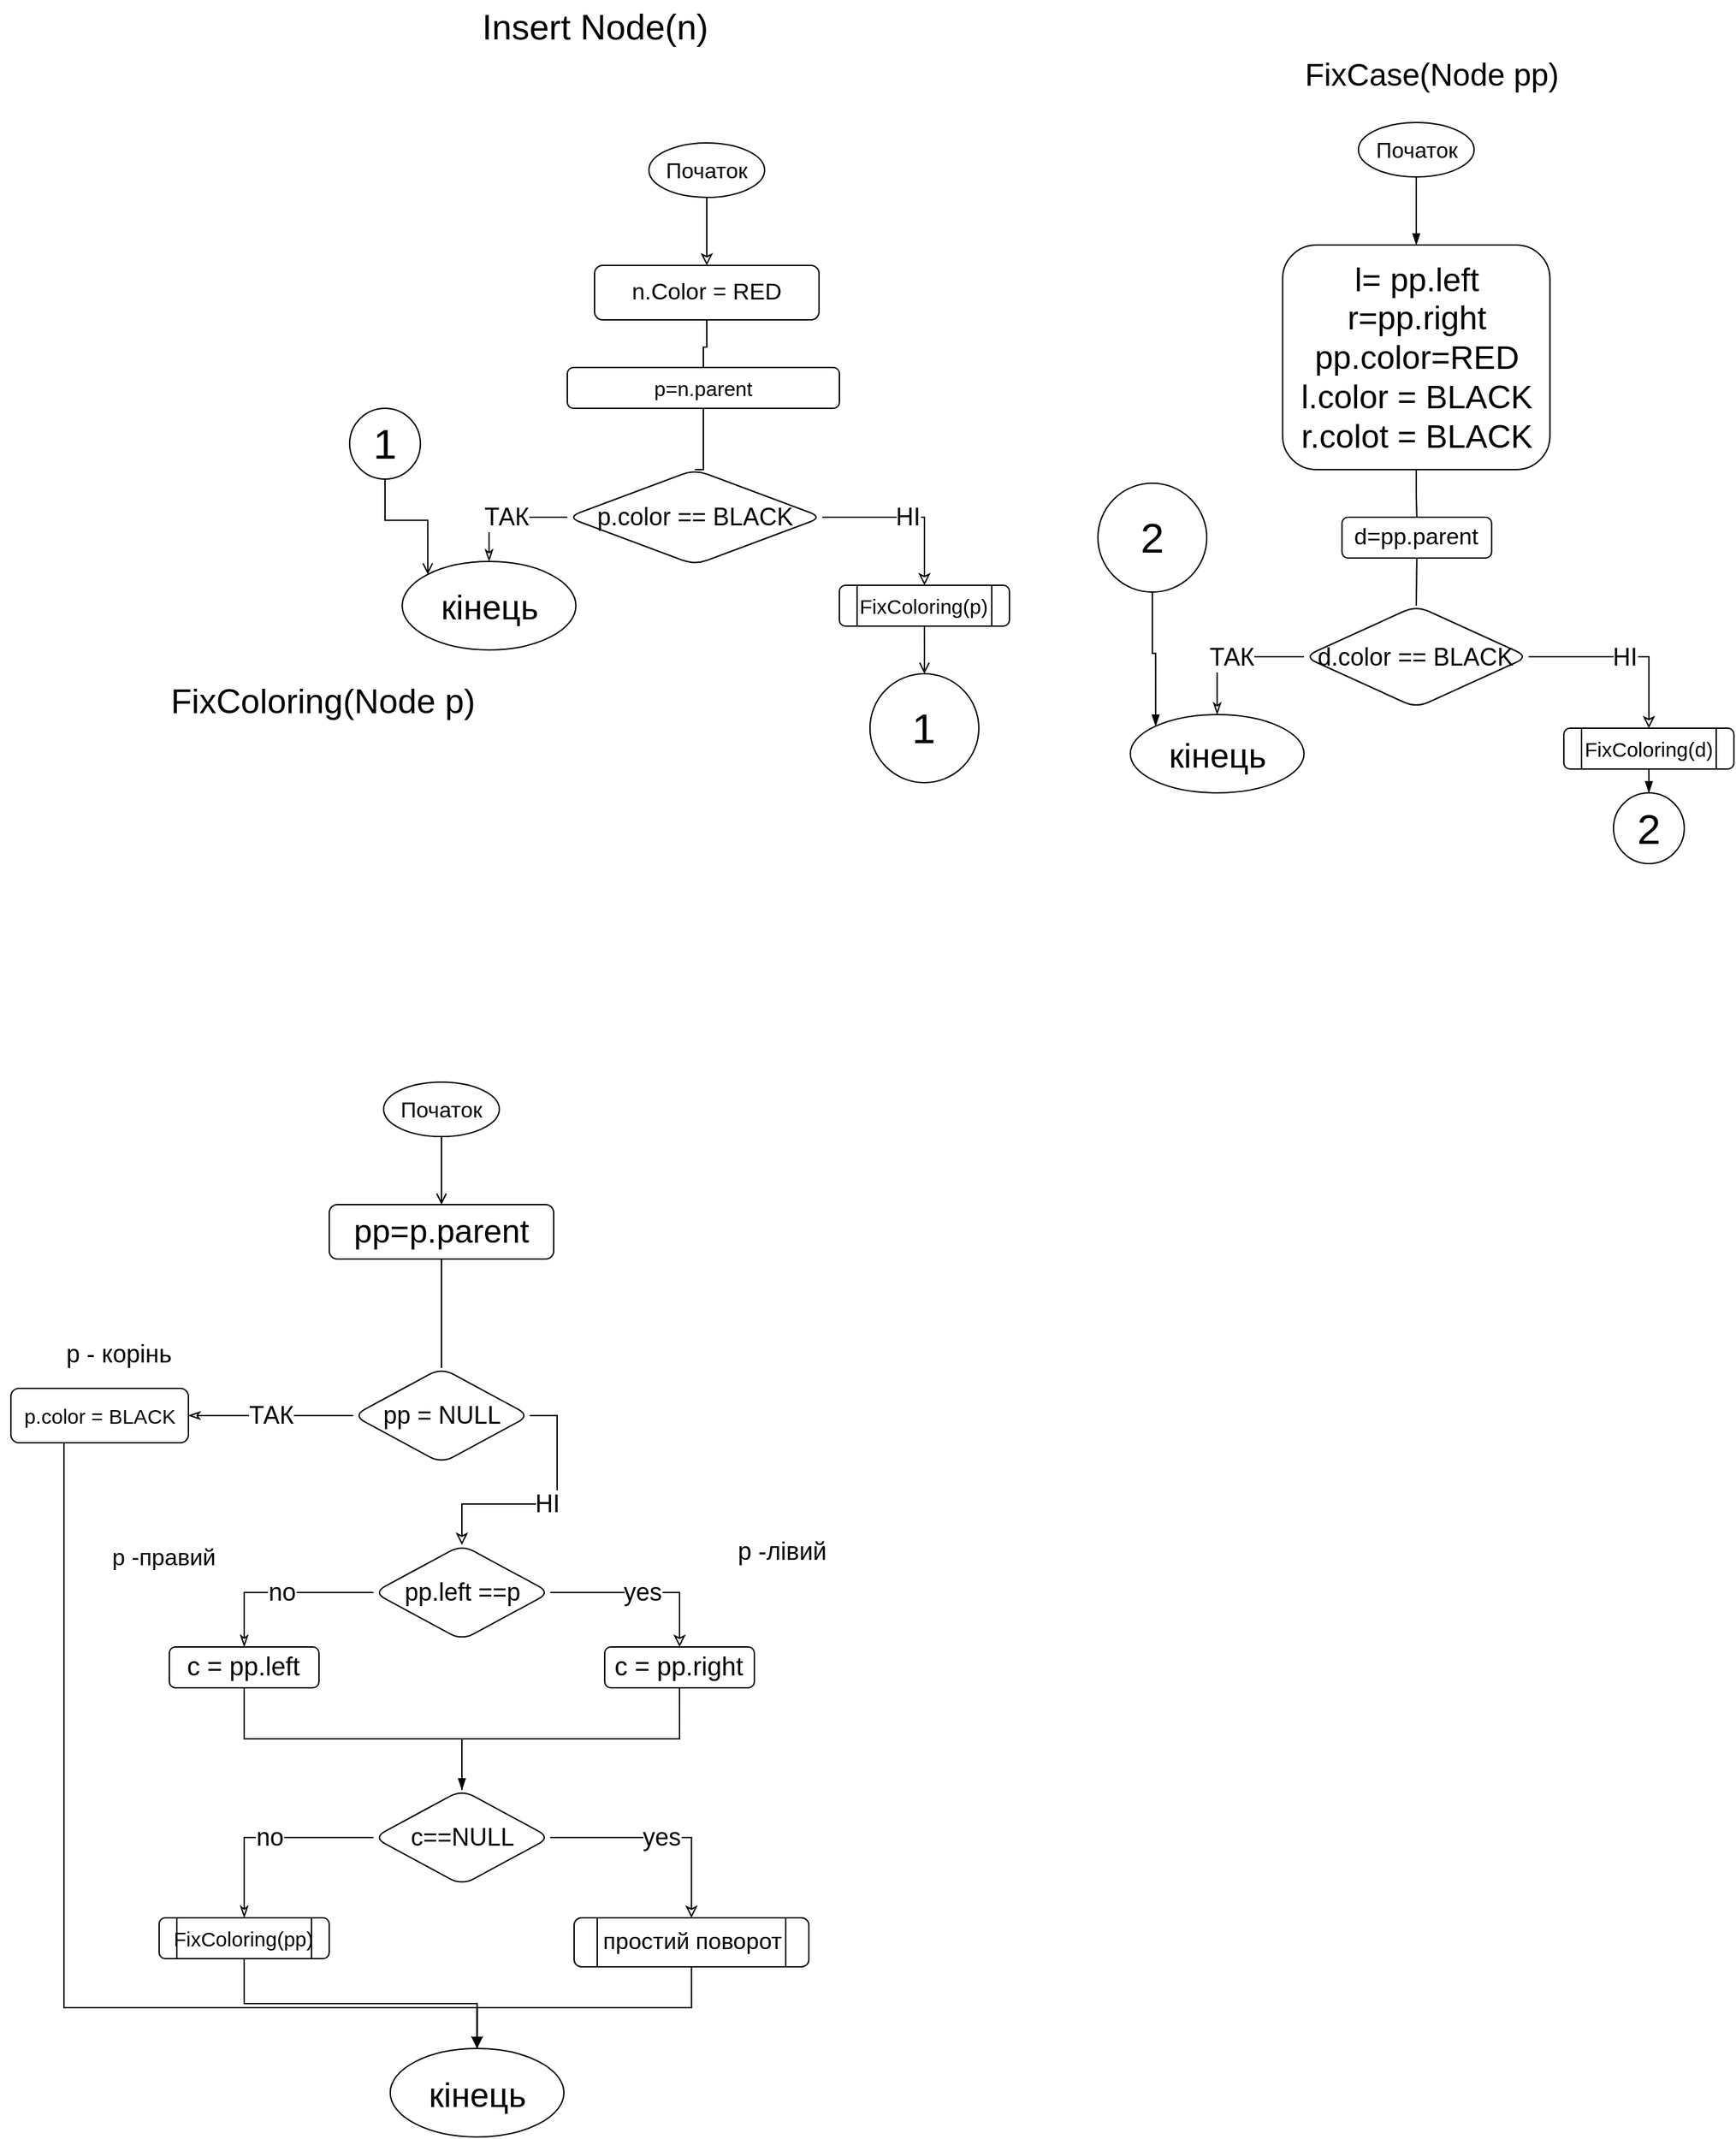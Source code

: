 <mxfile version="20.0.3" type="github">
  <diagram id="KQOMElOQD3AwJY751B6_" name="Page-1">
    <mxGraphModel dx="1529" dy="1024" grid="1" gridSize="10" guides="1" tooltips="1" connect="1" arrows="1" fold="1" page="1" pageScale="1" pageWidth="827" pageHeight="1169" math="0" shadow="0">
      <root>
        <mxCell id="0" />
        <mxCell id="1" parent="0" />
        <mxCell id="D90fb7c3y0i_6Gm7GSfD-1" value="&lt;span style=&quot;font-size: 26px;&quot;&gt;Insert Node(n)&lt;/span&gt;" style="text;html=1;align=center;verticalAlign=middle;resizable=0;points=[];autosize=1;strokeColor=none;fillColor=none;fontSize=26;" vertex="1" parent="1">
          <mxGeometry x="-145" y="35.0" width="190" height="40" as="geometry" />
        </mxCell>
        <mxCell id="D90fb7c3y0i_6Gm7GSfD-2" style="edgeStyle=orthogonalEdgeStyle;rounded=0;orthogonalLoop=1;jettySize=auto;html=1;exitX=0.5;exitY=1;exitDx=0;exitDy=0;fontSize=24;entryX=0.5;entryY=0;entryDx=0;entryDy=0;endArrow=classic;endFill=0;strokeColor=#000000;strokeWidth=1;" edge="1" source="D90fb7c3y0i_6Gm7GSfD-3" target="D90fb7c3y0i_6Gm7GSfD-5" parent="1">
          <mxGeometry relative="1" as="geometry">
            <mxPoint x="32.5" y="210" as="targetPoint" />
          </mxGeometry>
        </mxCell>
        <mxCell id="D90fb7c3y0i_6Gm7GSfD-3" value="Початок" style="ellipse;whiteSpace=wrap;html=1;fontSize=16;strokeWidth=1;" vertex="1" parent="1">
          <mxGeometry x="-10" y="140" width="85" height="40" as="geometry" />
        </mxCell>
        <mxCell id="D90fb7c3y0i_6Gm7GSfD-4" style="edgeStyle=orthogonalEdgeStyle;rounded=0;orthogonalLoop=1;jettySize=auto;html=1;exitX=0.5;exitY=1;exitDx=0;exitDy=0;fontSize=11;endArrow=none;endFill=0;strokeColor=#000000;strokeWidth=1;" edge="1" source="D90fb7c3y0i_6Gm7GSfD-5" parent="1" target="D90fb7c3y0i_6Gm7GSfD-7">
          <mxGeometry relative="1" as="geometry">
            <mxPoint x="32.529" y="320" as="targetPoint" />
          </mxGeometry>
        </mxCell>
        <mxCell id="D90fb7c3y0i_6Gm7GSfD-5" value="&lt;div style=&quot;font-size: 17px;&quot;&gt;n.Color = RED&lt;/div&gt;" style="rounded=1;whiteSpace=wrap;html=1;sketch=0;fontSize=17;strokeWidth=1;" vertex="1" parent="1">
          <mxGeometry x="-50" y="230" width="165" height="40" as="geometry" />
        </mxCell>
        <mxCell id="D90fb7c3y0i_6Gm7GSfD-8" style="edgeStyle=orthogonalEdgeStyle;rounded=0;orthogonalLoop=1;jettySize=auto;html=1;exitX=0.5;exitY=1;exitDx=0;exitDy=0;endArrow=none;endFill=0;entryX=0.5;entryY=0;entryDx=0;entryDy=0;" edge="1" parent="1" source="D90fb7c3y0i_6Gm7GSfD-7" target="D90fb7c3y0i_6Gm7GSfD-11">
          <mxGeometry relative="1" as="geometry">
            <mxPoint x="29.769" y="370" as="targetPoint" />
            <Array as="points">
              <mxPoint x="30" y="380" />
            </Array>
          </mxGeometry>
        </mxCell>
        <mxCell id="D90fb7c3y0i_6Gm7GSfD-7" value="p=n.parent" style="rounded=1;whiteSpace=wrap;html=1;fontSize=15;" vertex="1" parent="1">
          <mxGeometry x="-70" y="305" width="200" height="30" as="geometry" />
        </mxCell>
        <mxCell id="D90fb7c3y0i_6Gm7GSfD-9" value="ТАК" style="edgeStyle=orthogonalEdgeStyle;rounded=0;orthogonalLoop=1;jettySize=auto;html=1;exitX=0;exitY=0.5;exitDx=0;exitDy=0;fontFamily=Helvetica;fontSize=18;fontColor=default;endArrow=classicThin;endFill=0;strokeWidth=1;" edge="1" source="D90fb7c3y0i_6Gm7GSfD-11" parent="1" target="D90fb7c3y0i_6Gm7GSfD-12">
          <mxGeometry relative="1" as="geometry">
            <mxPoint x="-127.54" y="480" as="targetPoint" />
          </mxGeometry>
        </mxCell>
        <mxCell id="D90fb7c3y0i_6Gm7GSfD-10" value="НІ" style="edgeStyle=orthogonalEdgeStyle;rounded=0;orthogonalLoop=1;jettySize=auto;html=1;exitX=1;exitY=0.5;exitDx=0;exitDy=0;fontFamily=Helvetica;fontSize=18;fontColor=default;endArrow=classic;endFill=0;strokeWidth=1;" edge="1" source="D90fb7c3y0i_6Gm7GSfD-11" parent="1" target="D90fb7c3y0i_6Gm7GSfD-14">
          <mxGeometry relative="1" as="geometry">
            <mxPoint x="192.46" y="480" as="targetPoint" />
          </mxGeometry>
        </mxCell>
        <mxCell id="D90fb7c3y0i_6Gm7GSfD-11" value="p.color == BLACK" style="rhombus;whiteSpace=wrap;html=1;rounded=1;sketch=0;fontFamily=Helvetica;fontSize=18;fontColor=default;strokeColor=default;fillColor=default;" vertex="1" parent="1">
          <mxGeometry x="-70" y="380" width="187.54" height="70" as="geometry" />
        </mxCell>
        <mxCell id="D90fb7c3y0i_6Gm7GSfD-12" value="&lt;font style=&quot;font-size: 25px&quot;&gt;кінець&lt;/font&gt;" style="ellipse;whiteSpace=wrap;html=1;rounded=1;sketch=0;fontSize=12;fontFamily=Helvetica;fontColor=default;strokeColor=default;fillColor=default;" vertex="1" parent="1">
          <mxGeometry x="-191.375" y="447.5" width="127.67" height="65" as="geometry" />
        </mxCell>
        <mxCell id="D90fb7c3y0i_6Gm7GSfD-15" style="edgeStyle=orthogonalEdgeStyle;rounded=0;orthogonalLoop=1;jettySize=auto;html=1;exitX=0.5;exitY=1;exitDx=0;exitDy=0;endArrow=open;endFill=0;" edge="1" parent="1" source="D90fb7c3y0i_6Gm7GSfD-14" target="D90fb7c3y0i_6Gm7GSfD-16">
          <mxGeometry relative="1" as="geometry">
            <mxPoint x="192.846" y="520" as="targetPoint" />
          </mxGeometry>
        </mxCell>
        <mxCell id="D90fb7c3y0i_6Gm7GSfD-14" value="FixColoring(p)" style="shape=process;whiteSpace=wrap;html=1;backgroundOutline=1;fontSize=15;rounded=1;" vertex="1" parent="1">
          <mxGeometry x="129.96" y="465" width="125" height="30" as="geometry" />
        </mxCell>
        <mxCell id="D90fb7c3y0i_6Gm7GSfD-16" value="&lt;font style=&quot;font-size: 31px&quot;&gt;1&lt;/font&gt;" style="ellipse;whiteSpace=wrap;html=1;aspect=fixed;rounded=1;sketch=0;fontFamily=Helvetica;fontSize=16;fontColor=default;strokeColor=default;fillColor=default;" vertex="1" parent="1">
          <mxGeometry x="152.456" y="530" width="80" height="80" as="geometry" />
        </mxCell>
        <mxCell id="D90fb7c3y0i_6Gm7GSfD-18" style="edgeStyle=orthogonalEdgeStyle;rounded=0;orthogonalLoop=1;jettySize=auto;html=1;exitX=0.5;exitY=1;exitDx=0;exitDy=0;entryX=0;entryY=0;entryDx=0;entryDy=0;endArrow=open;endFill=0;" edge="1" parent="1" source="D90fb7c3y0i_6Gm7GSfD-17" target="D90fb7c3y0i_6Gm7GSfD-12">
          <mxGeometry relative="1" as="geometry" />
        </mxCell>
        <mxCell id="D90fb7c3y0i_6Gm7GSfD-17" value="&lt;font style=&quot;font-size: 31px&quot;&gt;1&lt;/font&gt;" style="ellipse;whiteSpace=wrap;html=1;aspect=fixed;rounded=1;sketch=0;fontFamily=Helvetica;fontSize=16;fontColor=default;strokeColor=default;fillColor=default;" vertex="1" parent="1">
          <mxGeometry x="-230" y="335" width="52" height="52" as="geometry" />
        </mxCell>
        <mxCell id="D90fb7c3y0i_6Gm7GSfD-19" value="&lt;span style=&quot;font-size: 25px;&quot;&gt;FixColoring(Node p)&lt;/span&gt;" style="text;html=1;align=center;verticalAlign=middle;resizable=0;points=[];autosize=1;strokeColor=none;fillColor=none;fontSize=24;" vertex="1" parent="1">
          <mxGeometry x="-375" y="530" width="250" height="40" as="geometry" />
        </mxCell>
        <mxCell id="D90fb7c3y0i_6Gm7GSfD-20" style="edgeStyle=orthogonalEdgeStyle;rounded=0;orthogonalLoop=1;jettySize=auto;html=1;exitX=0.5;exitY=1;exitDx=0;exitDy=0;fontSize=24;entryX=0.5;entryY=0;entryDx=0;entryDy=0;endArrow=open;endFill=0;" edge="1" source="D90fb7c3y0i_6Gm7GSfD-21" target="D90fb7c3y0i_6Gm7GSfD-23" parent="1">
          <mxGeometry relative="1" as="geometry">
            <mxPoint x="-162.5" y="900" as="targetPoint" />
          </mxGeometry>
        </mxCell>
        <mxCell id="D90fb7c3y0i_6Gm7GSfD-21" value="Початок" style="ellipse;whiteSpace=wrap;html=1;fontSize=16;strokeWidth=1;" vertex="1" parent="1">
          <mxGeometry x="-205.0" y="830.0" width="85" height="40" as="geometry" />
        </mxCell>
        <mxCell id="D90fb7c3y0i_6Gm7GSfD-60" style="edgeStyle=orthogonalEdgeStyle;rounded=0;orthogonalLoop=1;jettySize=auto;html=1;exitX=0.5;exitY=1;exitDx=0;exitDy=0;fontSize=18;endArrow=none;endFill=0;entryX=0.5;entryY=0;entryDx=0;entryDy=0;" edge="1" parent="1" source="D90fb7c3y0i_6Gm7GSfD-23" target="D90fb7c3y0i_6Gm7GSfD-63">
          <mxGeometry relative="1" as="geometry">
            <mxPoint x="54.96" y="930" as="targetPoint" />
          </mxGeometry>
        </mxCell>
        <mxCell id="D90fb7c3y0i_6Gm7GSfD-23" value="pp=p.parent" style="rounded=1;whiteSpace=wrap;html=1;sketch=0;fontSize=24;" vertex="1" parent="1">
          <mxGeometry x="-245" y="920" width="165" height="40" as="geometry" />
        </mxCell>
        <mxCell id="D90fb7c3y0i_6Gm7GSfD-26" value="no" style="edgeStyle=orthogonalEdgeStyle;rounded=0;orthogonalLoop=1;jettySize=auto;html=1;exitX=0;exitY=0.5;exitDx=0;exitDy=0;fontFamily=Helvetica;fontSize=18;fontColor=default;endArrow=classicThin;endFill=0;strokeWidth=1;" edge="1" source="D90fb7c3y0i_6Gm7GSfD-28" parent="1" target="D90fb7c3y0i_6Gm7GSfD-29">
          <mxGeometry relative="1" as="geometry">
            <mxPoint x="-307.54" y="1260" as="targetPoint" />
          </mxGeometry>
        </mxCell>
        <mxCell id="D90fb7c3y0i_6Gm7GSfD-27" value="yes" style="edgeStyle=orthogonalEdgeStyle;rounded=0;orthogonalLoop=1;jettySize=auto;html=1;exitX=1;exitY=0.5;exitDx=0;exitDy=0;fontFamily=Helvetica;fontSize=18;fontColor=default;endArrow=classic;endFill=0;strokeWidth=1;" edge="1" source="D90fb7c3y0i_6Gm7GSfD-28" parent="1" target="D90fb7c3y0i_6Gm7GSfD-30">
          <mxGeometry relative="1" as="geometry">
            <mxPoint x="12.46" y="1260" as="targetPoint" />
          </mxGeometry>
        </mxCell>
        <mxCell id="D90fb7c3y0i_6Gm7GSfD-28" value="pp.left ==p" style="rhombus;whiteSpace=wrap;html=1;rounded=1;sketch=0;fontFamily=Helvetica;fontSize=18;fontColor=default;strokeColor=default;fillColor=default;" vertex="1" parent="1">
          <mxGeometry x="-212.5" y="1170" width="130" height="70" as="geometry" />
        </mxCell>
        <mxCell id="D90fb7c3y0i_6Gm7GSfD-31" style="edgeStyle=orthogonalEdgeStyle;rounded=0;orthogonalLoop=1;jettySize=auto;html=1;exitX=0.5;exitY=1;exitDx=0;exitDy=0;fontSize=19;endArrow=none;endFill=0;entryX=0.5;entryY=0;entryDx=0;entryDy=0;" edge="1" parent="1" source="D90fb7c3y0i_6Gm7GSfD-29" target="D90fb7c3y0i_6Gm7GSfD-35">
          <mxGeometry relative="1" as="geometry">
            <mxPoint x="-147.5" y="1340" as="targetPoint" />
          </mxGeometry>
        </mxCell>
        <mxCell id="D90fb7c3y0i_6Gm7GSfD-29" value="c = pp.left" style="rounded=1;whiteSpace=wrap;html=1;fontSize=19;" vertex="1" parent="1">
          <mxGeometry x="-362.54" y="1245" width="110" height="30" as="geometry" />
        </mxCell>
        <mxCell id="D90fb7c3y0i_6Gm7GSfD-32" style="edgeStyle=orthogonalEdgeStyle;rounded=0;orthogonalLoop=1;jettySize=auto;html=1;exitX=0.5;exitY=1;exitDx=0;exitDy=0;fontSize=19;endArrow=blockThin;endFill=1;entryX=0.5;entryY=0;entryDx=0;entryDy=0;" edge="1" parent="1" source="D90fb7c3y0i_6Gm7GSfD-30" target="D90fb7c3y0i_6Gm7GSfD-35">
          <mxGeometry relative="1" as="geometry">
            <mxPoint x="-147.5" y="1340" as="targetPoint" />
          </mxGeometry>
        </mxCell>
        <mxCell id="D90fb7c3y0i_6Gm7GSfD-30" value="&lt;span style=&quot;font-size: 19px;&quot;&gt;c = pp.right&lt;/span&gt;" style="rounded=1;whiteSpace=wrap;html=1;fontSize=11;" vertex="1" parent="1">
          <mxGeometry x="-42.54" y="1245" width="110" height="30" as="geometry" />
        </mxCell>
        <mxCell id="D90fb7c3y0i_6Gm7GSfD-33" value="no" style="edgeStyle=orthogonalEdgeStyle;rounded=0;orthogonalLoop=1;jettySize=auto;html=1;exitX=0;exitY=0.5;exitDx=0;exitDy=0;fontFamily=Helvetica;fontSize=18;fontColor=default;endArrow=classicThin;endFill=0;strokeWidth=1;" edge="1" source="D90fb7c3y0i_6Gm7GSfD-35" parent="1" target="D90fb7c3y0i_6Gm7GSfD-36">
          <mxGeometry relative="1" as="geometry">
            <mxPoint x="-307.54" y="1459" as="targetPoint" />
          </mxGeometry>
        </mxCell>
        <mxCell id="D90fb7c3y0i_6Gm7GSfD-34" value="yes" style="edgeStyle=orthogonalEdgeStyle;rounded=0;orthogonalLoop=1;jettySize=auto;html=1;exitX=1;exitY=0.5;exitDx=0;exitDy=0;fontFamily=Helvetica;fontSize=18;fontColor=default;endArrow=classic;endFill=0;strokeWidth=1;" edge="1" source="D90fb7c3y0i_6Gm7GSfD-35" parent="1" target="D90fb7c3y0i_6Gm7GSfD-37">
          <mxGeometry relative="1" as="geometry">
            <mxPoint x="12.46" y="1459" as="targetPoint" />
          </mxGeometry>
        </mxCell>
        <mxCell id="D90fb7c3y0i_6Gm7GSfD-35" value="c==NULL" style="rhombus;whiteSpace=wrap;html=1;rounded=1;sketch=0;fontFamily=Helvetica;fontSize=18;fontColor=default;strokeColor=default;fillColor=default;" vertex="1" parent="1">
          <mxGeometry x="-212.5" y="1350" width="130" height="70" as="geometry" />
        </mxCell>
        <mxCell id="D90fb7c3y0i_6Gm7GSfD-38" style="edgeStyle=orthogonalEdgeStyle;rounded=0;orthogonalLoop=1;jettySize=auto;html=1;exitX=0.5;exitY=1;exitDx=0;exitDy=0;fontSize=17;endArrow=blockThin;endFill=1;entryX=0.5;entryY=0;entryDx=0;entryDy=0;" edge="1" parent="1" source="D90fb7c3y0i_6Gm7GSfD-36" target="D90fb7c3y0i_6Gm7GSfD-40">
          <mxGeometry relative="1" as="geometry">
            <mxPoint x="-137.5" y="1540" as="targetPoint" />
          </mxGeometry>
        </mxCell>
        <mxCell id="D90fb7c3y0i_6Gm7GSfD-36" value="FixColoring(pp)" style="shape=process;whiteSpace=wrap;html=1;backgroundOutline=1;fontSize=15;rounded=1;" vertex="1" parent="1">
          <mxGeometry x="-370.04" y="1444" width="125" height="30" as="geometry" />
        </mxCell>
        <mxCell id="D90fb7c3y0i_6Gm7GSfD-39" style="edgeStyle=orthogonalEdgeStyle;rounded=0;orthogonalLoop=1;jettySize=auto;html=1;exitX=0.5;exitY=1;exitDx=0;exitDy=0;fontSize=17;endArrow=blockThin;endFill=1;" edge="1" parent="1" source="D90fb7c3y0i_6Gm7GSfD-37" target="D90fb7c3y0i_6Gm7GSfD-40">
          <mxGeometry relative="1" as="geometry">
            <mxPoint x="-137.5" y="1530" as="targetPoint" />
          </mxGeometry>
        </mxCell>
        <mxCell id="D90fb7c3y0i_6Gm7GSfD-37" value="простий поворот" style="shape=process;whiteSpace=wrap;html=1;backgroundOutline=1;fontSize=17;rounded=1;" vertex="1" parent="1">
          <mxGeometry x="-65" y="1444" width="172.54" height="36" as="geometry" />
        </mxCell>
        <mxCell id="D90fb7c3y0i_6Gm7GSfD-40" value="&lt;font style=&quot;font-size: 25px&quot;&gt;кінець&lt;/font&gt;" style="ellipse;whiteSpace=wrap;html=1;rounded=1;sketch=0;fontSize=12;fontFamily=Helvetica;fontColor=default;strokeColor=default;fillColor=default;" vertex="1" parent="1">
          <mxGeometry x="-200.175" y="1540" width="127.67" height="65" as="geometry" />
        </mxCell>
        <mxCell id="D90fb7c3y0i_6Gm7GSfD-41" style="edgeStyle=orthogonalEdgeStyle;rounded=0;orthogonalLoop=1;jettySize=auto;html=1;exitX=0.5;exitY=1;exitDx=0;exitDy=0;fontSize=24;entryX=0.5;entryY=0;entryDx=0;entryDy=0;endArrow=blockThin;endFill=1;" edge="1" source="D90fb7c3y0i_6Gm7GSfD-42" target="D90fb7c3y0i_6Gm7GSfD-44" parent="1">
          <mxGeometry relative="1" as="geometry">
            <mxPoint x="554" y="195.0" as="targetPoint" />
          </mxGeometry>
        </mxCell>
        <mxCell id="D90fb7c3y0i_6Gm7GSfD-42" value="Початок" style="ellipse;whiteSpace=wrap;html=1;fontSize=16;strokeWidth=1;" vertex="1" parent="1">
          <mxGeometry x="511.5" y="125" width="85" height="40" as="geometry" />
        </mxCell>
        <mxCell id="D90fb7c3y0i_6Gm7GSfD-46" style="edgeStyle=orthogonalEdgeStyle;rounded=0;orthogonalLoop=1;jettySize=auto;html=1;exitX=0.5;exitY=1;exitDx=0;exitDy=0;fontSize=23;endArrow=none;endFill=0;" edge="1" parent="1" source="D90fb7c3y0i_6Gm7GSfD-44" target="D90fb7c3y0i_6Gm7GSfD-47">
          <mxGeometry relative="1" as="geometry">
            <mxPoint x="554.385" y="430" as="targetPoint" />
          </mxGeometry>
        </mxCell>
        <mxCell id="D90fb7c3y0i_6Gm7GSfD-44" value="l= pp.left&lt;br&gt;r=pp.right&lt;br&gt;pp.color=RED&lt;br&gt;l.color = BLACK&lt;br&gt;r.colot = BLACK" style="rounded=1;whiteSpace=wrap;html=1;sketch=0;fontSize=24;" vertex="1" parent="1">
          <mxGeometry x="455.75" y="215" width="196.5" height="165" as="geometry" />
        </mxCell>
        <mxCell id="D90fb7c3y0i_6Gm7GSfD-45" value="&lt;span style=&quot;font-size: 23px;&quot;&gt;FixCase(Node pp)&lt;/span&gt;" style="text;html=1;align=center;verticalAlign=middle;resizable=0;points=[];autosize=1;strokeColor=none;fillColor=none;fontSize=23;" vertex="1" parent="1">
          <mxGeometry x="460" y="70.0" width="210" height="40" as="geometry" />
        </mxCell>
        <mxCell id="D90fb7c3y0i_6Gm7GSfD-48" style="edgeStyle=orthogonalEdgeStyle;rounded=0;orthogonalLoop=1;jettySize=auto;html=1;exitX=0.5;exitY=1;exitDx=0;exitDy=0;fontSize=17;endArrow=none;endFill=0;entryX=0.5;entryY=0;entryDx=0;entryDy=0;" edge="1" parent="1" source="D90fb7c3y0i_6Gm7GSfD-47" target="D90fb7c3y0i_6Gm7GSfD-51">
          <mxGeometry relative="1" as="geometry">
            <mxPoint x="554.385" y="480" as="targetPoint" />
          </mxGeometry>
        </mxCell>
        <mxCell id="D90fb7c3y0i_6Gm7GSfD-47" value="d=pp.parent" style="rounded=1;whiteSpace=wrap;html=1;fontSize=17;" vertex="1" parent="1">
          <mxGeometry x="499.385" y="415" width="110" height="30" as="geometry" />
        </mxCell>
        <mxCell id="D90fb7c3y0i_6Gm7GSfD-49" value="ТАК" style="edgeStyle=orthogonalEdgeStyle;rounded=0;orthogonalLoop=1;jettySize=auto;html=1;exitX=0;exitY=0.5;exitDx=0;exitDy=0;fontFamily=Helvetica;fontSize=18;fontColor=default;endArrow=classicThin;endFill=0;strokeWidth=1;" edge="1" source="D90fb7c3y0i_6Gm7GSfD-51" parent="1" target="D90fb7c3y0i_6Gm7GSfD-52">
          <mxGeometry relative="1" as="geometry">
            <mxPoint x="404.96" y="585" as="targetPoint" />
          </mxGeometry>
        </mxCell>
        <mxCell id="D90fb7c3y0i_6Gm7GSfD-50" value="НІ" style="edgeStyle=orthogonalEdgeStyle;rounded=0;orthogonalLoop=1;jettySize=auto;html=1;exitX=1;exitY=0.5;exitDx=0;exitDy=0;fontFamily=Helvetica;fontSize=18;fontColor=default;endArrow=classic;endFill=0;strokeWidth=1;" edge="1" source="D90fb7c3y0i_6Gm7GSfD-51" parent="1" target="D90fb7c3y0i_6Gm7GSfD-53">
          <mxGeometry relative="1" as="geometry">
            <mxPoint x="724.96" y="585" as="targetPoint" />
          </mxGeometry>
        </mxCell>
        <mxCell id="D90fb7c3y0i_6Gm7GSfD-51" value="d.color == BLACK" style="rhombus;whiteSpace=wrap;html=1;rounded=1;sketch=0;fontFamily=Helvetica;fontSize=18;fontColor=default;strokeColor=default;fillColor=default;" vertex="1" parent="1">
          <mxGeometry x="471.48" y="480" width="165.04" height="75" as="geometry" />
        </mxCell>
        <mxCell id="D90fb7c3y0i_6Gm7GSfD-52" value="&lt;font style=&quot;font-size: 25px&quot;&gt;кінець&lt;/font&gt;" style="ellipse;whiteSpace=wrap;html=1;rounded=1;sketch=0;fontSize=12;fontFamily=Helvetica;fontColor=default;strokeColor=default;fillColor=default;" vertex="1" parent="1">
          <mxGeometry x="343.81" y="560" width="127.67" height="57.5" as="geometry" />
        </mxCell>
        <mxCell id="D90fb7c3y0i_6Gm7GSfD-54" style="edgeStyle=orthogonalEdgeStyle;rounded=0;orthogonalLoop=1;jettySize=auto;html=1;exitX=0.5;exitY=1;exitDx=0;exitDy=0;fontSize=15;endArrow=blockThin;endFill=1;" edge="1" parent="1" source="D90fb7c3y0i_6Gm7GSfD-53" target="D90fb7c3y0i_6Gm7GSfD-55">
          <mxGeometry relative="1" as="geometry">
            <mxPoint x="725.154" y="640" as="targetPoint" />
          </mxGeometry>
        </mxCell>
        <mxCell id="D90fb7c3y0i_6Gm7GSfD-53" value="FixColoring(d)" style="shape=process;whiteSpace=wrap;html=1;backgroundOutline=1;fontSize=15;rounded=1;" vertex="1" parent="1">
          <mxGeometry x="662.46" y="570" width="125" height="30" as="geometry" />
        </mxCell>
        <mxCell id="D90fb7c3y0i_6Gm7GSfD-55" value="&lt;font style=&quot;font-size: 31px&quot;&gt;2&lt;/font&gt;" style="ellipse;whiteSpace=wrap;html=1;aspect=fixed;rounded=1;sketch=0;fontFamily=Helvetica;fontSize=16;fontColor=default;strokeColor=default;fillColor=default;" vertex="1" parent="1">
          <mxGeometry x="698.964" y="617.5" width="52" height="52" as="geometry" />
        </mxCell>
        <mxCell id="D90fb7c3y0i_6Gm7GSfD-57" style="edgeStyle=orthogonalEdgeStyle;rounded=0;orthogonalLoop=1;jettySize=auto;html=1;exitX=0.5;exitY=1;exitDx=0;exitDy=0;entryX=0;entryY=0;entryDx=0;entryDy=0;fontSize=15;endArrow=blockThin;endFill=1;" edge="1" parent="1" source="D90fb7c3y0i_6Gm7GSfD-56" target="D90fb7c3y0i_6Gm7GSfD-52">
          <mxGeometry relative="1" as="geometry" />
        </mxCell>
        <mxCell id="D90fb7c3y0i_6Gm7GSfD-56" value="&lt;font style=&quot;font-size: 31px&quot;&gt;2&lt;/font&gt;" style="ellipse;whiteSpace=wrap;html=1;aspect=fixed;rounded=1;sketch=0;fontFamily=Helvetica;fontSize=16;fontColor=default;strokeColor=default;fillColor=default;" vertex="1" parent="1">
          <mxGeometry x="320" y="390" width="80" height="80" as="geometry" />
        </mxCell>
        <mxCell id="D90fb7c3y0i_6Gm7GSfD-58" value="p -правий" style="text;html=1;align=center;verticalAlign=middle;resizable=0;points=[];autosize=1;strokeColor=none;fillColor=none;fontSize=17;" vertex="1" parent="1">
          <mxGeometry x="-417.5" y="1165" width="100" height="30" as="geometry" />
        </mxCell>
        <mxCell id="D90fb7c3y0i_6Gm7GSfD-59" value="p -лівий&lt;span style=&quot;white-space: pre; font-size: 18px;&quot;&gt;	&lt;/span&gt;" style="text;html=1;align=center;verticalAlign=middle;resizable=0;points=[];autosize=1;strokeColor=none;fillColor=none;fontSize=18;" vertex="1" parent="1">
          <mxGeometry x="40.0" y="1155" width="100" height="40" as="geometry" />
        </mxCell>
        <mxCell id="D90fb7c3y0i_6Gm7GSfD-61" value="ТАК" style="edgeStyle=orthogonalEdgeStyle;rounded=0;orthogonalLoop=1;jettySize=auto;html=1;exitX=0;exitY=0.5;exitDx=0;exitDy=0;fontFamily=Helvetica;fontSize=18;fontColor=default;endArrow=classicThin;endFill=0;strokeWidth=1;" edge="1" source="D90fb7c3y0i_6Gm7GSfD-63" parent="1" target="D90fb7c3y0i_6Gm7GSfD-65">
          <mxGeometry relative="1" as="geometry">
            <mxPoint x="-324.5" y="1075" as="targetPoint" />
          </mxGeometry>
        </mxCell>
        <mxCell id="D90fb7c3y0i_6Gm7GSfD-62" value="НІ" style="edgeStyle=orthogonalEdgeStyle;rounded=0;orthogonalLoop=1;jettySize=auto;html=1;exitX=1;exitY=0.5;exitDx=0;exitDy=0;fontFamily=Helvetica;fontSize=18;fontColor=default;endArrow=classic;endFill=0;strokeWidth=1;entryX=0.5;entryY=0;entryDx=0;entryDy=0;" edge="1" source="D90fb7c3y0i_6Gm7GSfD-63" parent="1" target="D90fb7c3y0i_6Gm7GSfD-28">
          <mxGeometry relative="1" as="geometry">
            <mxPoint x="2.5" y="1140" as="targetPoint" />
          </mxGeometry>
        </mxCell>
        <mxCell id="D90fb7c3y0i_6Gm7GSfD-63" value="pp = NULL" style="rhombus;whiteSpace=wrap;html=1;rounded=1;sketch=0;fontFamily=Helvetica;fontSize=18;fontColor=default;strokeColor=default;fillColor=default;" vertex="1" parent="1">
          <mxGeometry x="-227.5" y="1040" width="130" height="70" as="geometry" />
        </mxCell>
        <mxCell id="D90fb7c3y0i_6Gm7GSfD-66" style="edgeStyle=orthogonalEdgeStyle;rounded=0;orthogonalLoop=1;jettySize=auto;html=1;exitX=0;exitY=0.5;exitDx=0;exitDy=0;entryX=0.5;entryY=0;entryDx=0;entryDy=0;fontSize=18;endArrow=classic;endFill=0;" edge="1" parent="1" source="D90fb7c3y0i_6Gm7GSfD-65" target="D90fb7c3y0i_6Gm7GSfD-40">
          <mxGeometry relative="1" as="geometry">
            <Array as="points">
              <mxPoint x="-440" y="1070" />
              <mxPoint x="-440" y="1510" />
              <mxPoint x="-136" y="1510" />
            </Array>
          </mxGeometry>
        </mxCell>
        <mxCell id="D90fb7c3y0i_6Gm7GSfD-65" value="p.color = BLACK" style="rounded=1;whiteSpace=wrap;html=1;fontSize=15;" vertex="1" parent="1">
          <mxGeometry x="-479" y="1055" width="130.5" height="40" as="geometry" />
        </mxCell>
        <mxCell id="D90fb7c3y0i_6Gm7GSfD-67" value="p - корінь" style="text;html=1;align=center;verticalAlign=middle;resizable=0;points=[];autosize=1;strokeColor=none;fillColor=none;fontSize=18;" vertex="1" parent="1">
          <mxGeometry x="-450" y="1010" width="100" height="40" as="geometry" />
        </mxCell>
      </root>
    </mxGraphModel>
  </diagram>
</mxfile>
